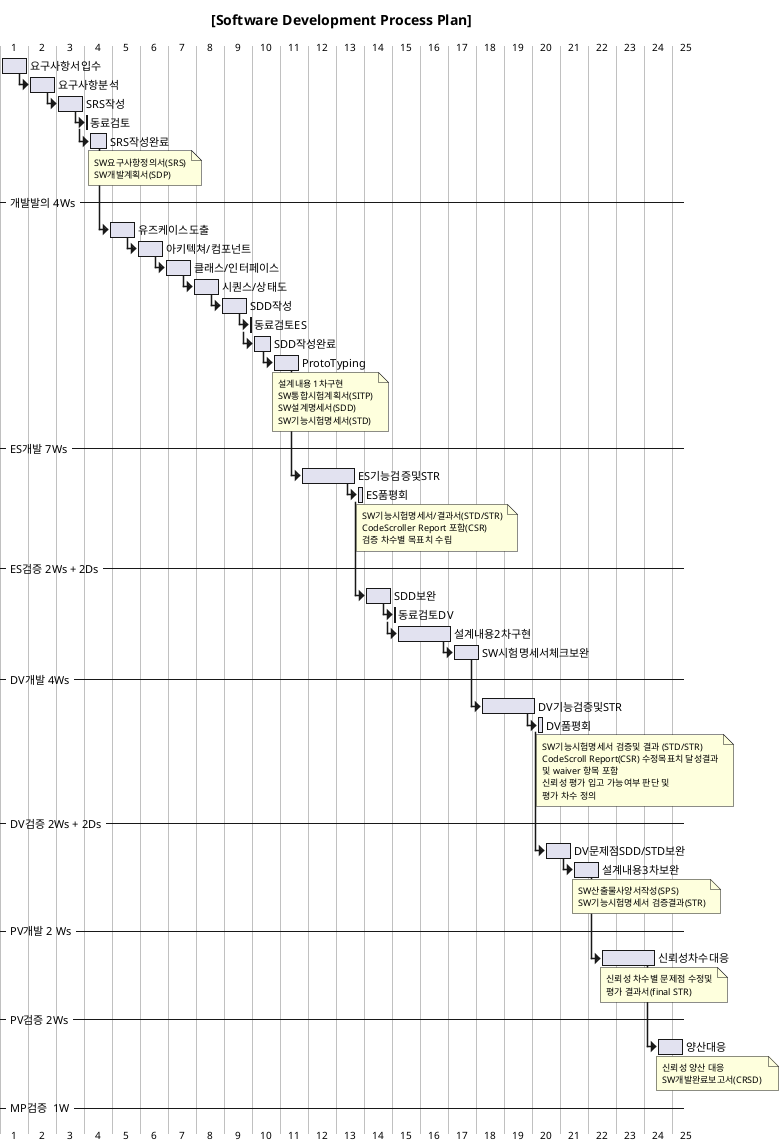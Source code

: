 @startgantt
title
[Software Development Process Plan]
end title
projectscale weekly

[요구사항서입수]  lasts 1 weeks 
[요구사항분석] lasts 1 weeks
[SRS작성] lasts 1 weeks
[동료검토] lasts 1 day
[SRS작성완료] lasts 5 days
[요구사항서입수] -> [요구사항분석] 
[요구사항분석] -> [SRS작성]
[SRS작성] -> [동료검토]
[동료검토] -> [SRS작성완료]
note bottom
SW요구사항정의서(SRS)
SW개발계획서(SDP)
end note
-- 개발발의 4Ws --

[유즈케이스도출] lasts 1 weeks
[아키텍쳐/컴포넌트] lasts 1 weeks
[클래스/인터페이스] lasts 1 weeks
[시퀀스/상태도] lasts 1 weeks
[SDD작성] lasts 1 weeks
[동료검토ES] lasts 1 days
[SDD작성완료] lasts 5 days
[ProtoTyping] lasts 1 weeks
[SRS작성완료] -> [유즈케이스도출] 
[유즈케이스도출] -> [아키텍쳐/컴포넌트]
[아키텍쳐/컴포넌트] -> [클래스/인터페이스]
[클래스/인터페이스] -> [시퀀스/상태도]
[시퀀스/상태도] -> [SDD작성]
[SDD작성] -> [동료검토ES]
[동료검토ES] -> [SDD작성완료]
[SDD작성완료] -> [ProtoTyping]
note bottom
설계내용 1차구현
SW통합시험계획서(SITP)
SW설계명세서(SDD)
SW기능시험명세서(STD)
end note
-- ES개발 7Ws --

[ES기능검증및STR] lasts 2 weeks
[ES품평회] lasts 2 days
[ProtoTyping] -> [ES기능검증및STR]
[ES기능검증및STR] -> [ES품평회]
note bottom
SW기능시험명세서/결과서(STD/STR)
CodeScroller Report 포함(CSR)
검증 차수별 목표치 수립 
end note
-- ES검증 2Ws + 2Ds --

[SDD보완] lasts 1 weeks
[동료검토DV] lasts 1 days
[설계내용2차구현] lasts 2 weeks
[SW시험명세서체크보완] lasts 1 weeks
[ES품평회] -> [SDD보완]
[SDD보완] -> [동료검토DV] 
[동료검토DV] -> [설계내용2차구현] 
[설계내용2차구현] -> [SW시험명세서체크보완]
-- DV개발 4Ws --

[DV기능검증및STR] lasts 2 weeks
[DV품평회] lasts 2 days
[SW시험명세서체크보완] -> [DV기능검증및STR]
[DV기능검증및STR] -> [DV품평회]
note bottom
SW기능시험명세서 검증및 결과 (STD/STR)
CodeScroll Report(CSR) 수정목표치 달성결과
및 waiver 항목 포함
신뢰성 평가 입고 가능여부 판단 및
평가 차수 정의
end note
-- DV검증 2Ws + 2Ds --

[DV문제점SDD/STD보완] lasts 1 weeks
[설계내용3차보완] lasts 1 weeks
[DV품평회] -> [DV문제점SDD/STD보완] 
[DV문제점SDD/STD보완] -> [설계내용3차보완] 
note bottom
SW산출물사양서작성(SPS)
SW기능시험명세서 검증결과(STR)
end note
-- PV개발 2 Ws --

[신뢰성차수대응] lasts 2 weeks
[설계내용3차보완] -> [신뢰성차수대응]
note bottom
신뢰성 차수별 문제점 수정및
평가 결과서(final STR)
end note
-- PV검증 2Ws --

[양산대응] lasts 1 weeks
[신뢰성차수대응] -> [양산대응]
note bottom
신뢰성 양산 대응 
SW개발완료보고서(CRSD) 
end note
-- MP검증  1W --

@endgantt